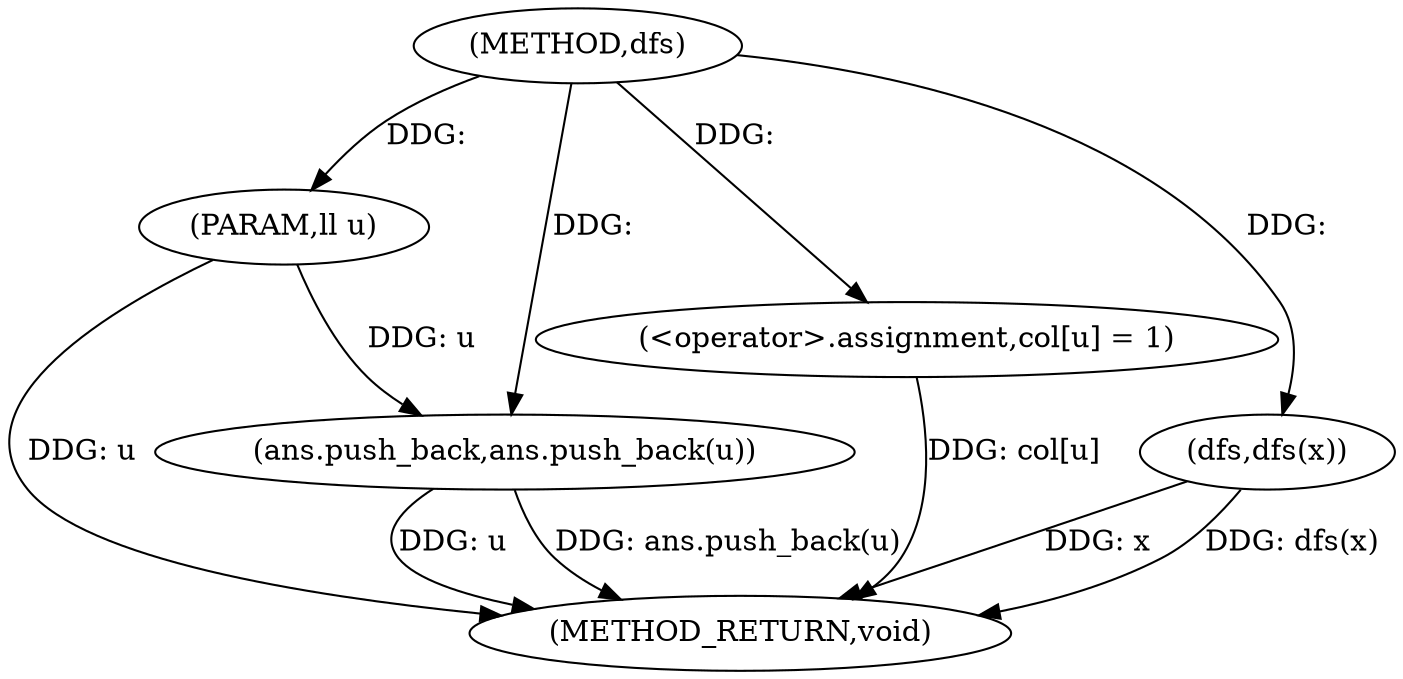 digraph "dfs" {  
"1000337" [label = "(METHOD,dfs)" ]
"1000356" [label = "(METHOD_RETURN,void)" ]
"1000338" [label = "(PARAM,ll u)" ]
"1000340" [label = "(<operator>.assignment,col[u] = 1)" ]
"1000354" [label = "(ans.push_back,ans.push_back(u))" ]
"1000352" [label = "(dfs,dfs(x))" ]
  "1000338" -> "1000356"  [ label = "DDG: u"] 
  "1000340" -> "1000356"  [ label = "DDG: col[u]"] 
  "1000352" -> "1000356"  [ label = "DDG: x"] 
  "1000352" -> "1000356"  [ label = "DDG: dfs(x)"] 
  "1000354" -> "1000356"  [ label = "DDG: u"] 
  "1000354" -> "1000356"  [ label = "DDG: ans.push_back(u)"] 
  "1000337" -> "1000338"  [ label = "DDG: "] 
  "1000337" -> "1000340"  [ label = "DDG: "] 
  "1000338" -> "1000354"  [ label = "DDG: u"] 
  "1000337" -> "1000354"  [ label = "DDG: "] 
  "1000337" -> "1000352"  [ label = "DDG: "] 
}
